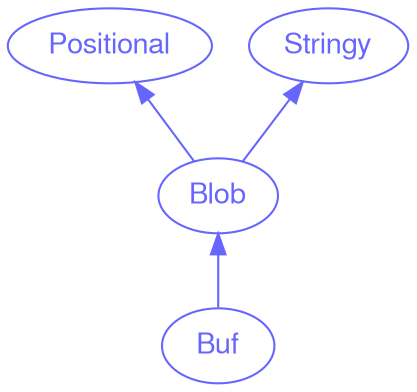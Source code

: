 digraph "raku-type-graph" {
    rankdir=BT;
    splines=polyline;
    overlap=false;

    graph [truecolor=true bgcolor="#FFFFFF"];
    // Types
    "Buf" [color="#6666FF", fontcolor="#6666FF", href="/type/Buf", fontname="FreeSans"];
    "Positional" [color="#6666FF", fontcolor="#6666FF", href="/type/Positional", fontname="FreeSans"];
    "Stringy" [color="#6666FF", fontcolor="#6666FF", href="/type/Stringy", fontname="FreeSans"];
    "Blob" [color="#6666FF", fontcolor="#6666FF", href="/type/Blob", fontname="FreeSans"];

    // Superclasses

    // Roles
    "Buf" -> "Blob" [color="#6666FF"];
    "Blob" -> "Positional" [color="#6666FF"];
    "Blob" -> "Stringy" [color="#6666FF"];
}
